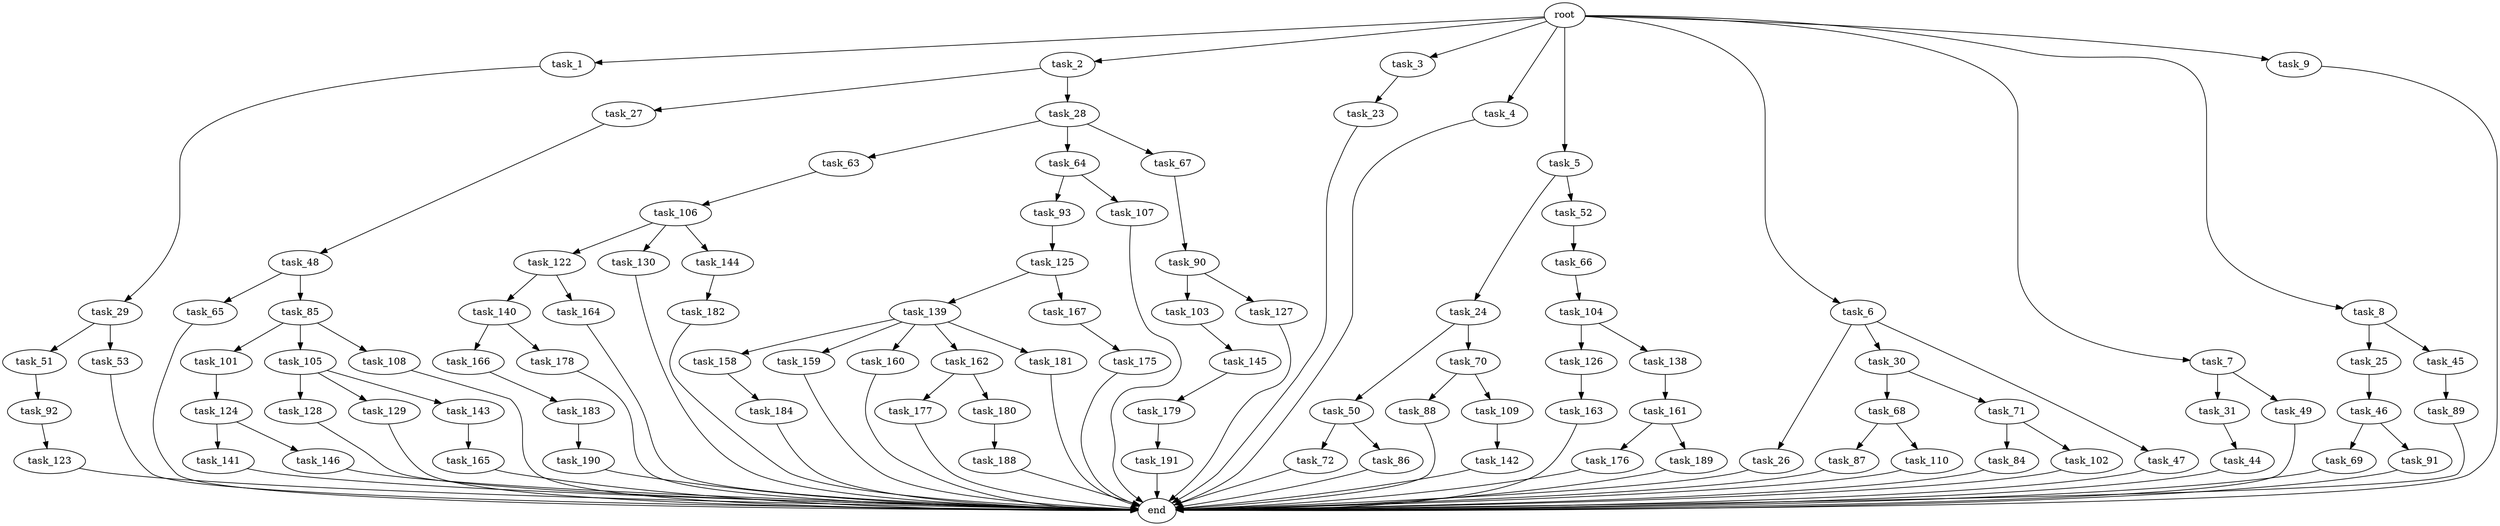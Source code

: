 digraph G {
  root [size="0.000000"];
  task_1 [size="10.240000"];
  task_2 [size="10.240000"];
  task_3 [size="10.240000"];
  task_4 [size="10.240000"];
  task_5 [size="10.240000"];
  task_6 [size="10.240000"];
  task_7 [size="10.240000"];
  task_8 [size="10.240000"];
  task_9 [size="10.240000"];
  task_23 [size="343597383.680000"];
  task_24 [size="5497558138.880000"];
  task_25 [size="773094113.280000"];
  task_26 [size="1374389534.720000"];
  task_27 [size="5497558138.880000"];
  task_28 [size="5497558138.880000"];
  task_29 [size="8589934592.000000"];
  task_30 [size="1374389534.720000"];
  task_31 [size="4209067950.080000"];
  task_44 [size="2147483648.000000"];
  task_45 [size="773094113.280000"];
  task_46 [size="343597383.680000"];
  task_47 [size="1374389534.720000"];
  task_48 [size="3092376453.120000"];
  task_49 [size="4209067950.080000"];
  task_50 [size="343597383.680000"];
  task_51 [size="1374389534.720000"];
  task_52 [size="5497558138.880000"];
  task_53 [size="1374389534.720000"];
  task_63 [size="343597383.680000"];
  task_64 [size="343597383.680000"];
  task_65 [size="4209067950.080000"];
  task_66 [size="5497558138.880000"];
  task_67 [size="343597383.680000"];
  task_68 [size="2147483648.000000"];
  task_69 [size="4209067950.080000"];
  task_70 [size="343597383.680000"];
  task_71 [size="2147483648.000000"];
  task_72 [size="773094113.280000"];
  task_84 [size="4209067950.080000"];
  task_85 [size="4209067950.080000"];
  task_86 [size="773094113.280000"];
  task_87 [size="4209067950.080000"];
  task_88 [size="2147483648.000000"];
  task_89 [size="2147483648.000000"];
  task_90 [size="4209067950.080000"];
  task_91 [size="4209067950.080000"];
  task_92 [size="1374389534.720000"];
  task_93 [size="8589934592.000000"];
  task_101 [size="1374389534.720000"];
  task_102 [size="4209067950.080000"];
  task_103 [size="1374389534.720000"];
  task_104 [size="3092376453.120000"];
  task_105 [size="1374389534.720000"];
  task_106 [size="6957847019.520000"];
  task_107 [size="8589934592.000000"];
  task_108 [size="1374389534.720000"];
  task_109 [size="2147483648.000000"];
  task_110 [size="4209067950.080000"];
  task_122 [size="773094113.280000"];
  task_123 [size="8589934592.000000"];
  task_124 [size="343597383.680000"];
  task_125 [size="3092376453.120000"];
  task_126 [size="8589934592.000000"];
  task_127 [size="1374389534.720000"];
  task_128 [size="5497558138.880000"];
  task_129 [size="5497558138.880000"];
  task_130 [size="773094113.280000"];
  task_138 [size="8589934592.000000"];
  task_139 [size="5497558138.880000"];
  task_140 [size="3092376453.120000"];
  task_141 [size="4209067950.080000"];
  task_142 [size="1374389534.720000"];
  task_143 [size="5497558138.880000"];
  task_144 [size="773094113.280000"];
  task_145 [size="4209067950.080000"];
  task_146 [size="4209067950.080000"];
  task_158 [size="1374389534.720000"];
  task_159 [size="1374389534.720000"];
  task_160 [size="1374389534.720000"];
  task_161 [size="1374389534.720000"];
  task_162 [size="1374389534.720000"];
  task_163 [size="8589934592.000000"];
  task_164 [size="3092376453.120000"];
  task_165 [size="5497558138.880000"];
  task_166 [size="8589934592.000000"];
  task_167 [size="5497558138.880000"];
  task_175 [size="8589934592.000000"];
  task_176 [size="6957847019.520000"];
  task_177 [size="773094113.280000"];
  task_178 [size="8589934592.000000"];
  task_179 [size="2147483648.000000"];
  task_180 [size="773094113.280000"];
  task_181 [size="1374389534.720000"];
  task_182 [size="343597383.680000"];
  task_183 [size="3092376453.120000"];
  task_184 [size="2147483648.000000"];
  task_188 [size="2147483648.000000"];
  task_189 [size="6957847019.520000"];
  task_190 [size="3092376453.120000"];
  task_191 [size="3092376453.120000"];
  end [size="0.000000"];

  root -> task_1 [size="1.000000"];
  root -> task_2 [size="1.000000"];
  root -> task_3 [size="1.000000"];
  root -> task_4 [size="1.000000"];
  root -> task_5 [size="1.000000"];
  root -> task_6 [size="1.000000"];
  root -> task_7 [size="1.000000"];
  root -> task_8 [size="1.000000"];
  root -> task_9 [size="1.000000"];
  task_1 -> task_29 [size="838860800.000000"];
  task_2 -> task_27 [size="536870912.000000"];
  task_2 -> task_28 [size="536870912.000000"];
  task_3 -> task_23 [size="33554432.000000"];
  task_4 -> end [size="1.000000"];
  task_5 -> task_24 [size="536870912.000000"];
  task_5 -> task_52 [size="536870912.000000"];
  task_6 -> task_26 [size="134217728.000000"];
  task_6 -> task_30 [size="134217728.000000"];
  task_6 -> task_47 [size="134217728.000000"];
  task_7 -> task_31 [size="411041792.000000"];
  task_7 -> task_49 [size="411041792.000000"];
  task_8 -> task_25 [size="75497472.000000"];
  task_8 -> task_45 [size="75497472.000000"];
  task_9 -> end [size="1.000000"];
  task_23 -> end [size="1.000000"];
  task_24 -> task_50 [size="33554432.000000"];
  task_24 -> task_70 [size="33554432.000000"];
  task_25 -> task_46 [size="33554432.000000"];
  task_26 -> end [size="1.000000"];
  task_27 -> task_48 [size="301989888.000000"];
  task_28 -> task_63 [size="33554432.000000"];
  task_28 -> task_64 [size="33554432.000000"];
  task_28 -> task_67 [size="33554432.000000"];
  task_29 -> task_51 [size="134217728.000000"];
  task_29 -> task_53 [size="134217728.000000"];
  task_30 -> task_68 [size="209715200.000000"];
  task_30 -> task_71 [size="209715200.000000"];
  task_31 -> task_44 [size="209715200.000000"];
  task_44 -> end [size="1.000000"];
  task_45 -> task_89 [size="209715200.000000"];
  task_46 -> task_69 [size="411041792.000000"];
  task_46 -> task_91 [size="411041792.000000"];
  task_47 -> end [size="1.000000"];
  task_48 -> task_65 [size="411041792.000000"];
  task_48 -> task_85 [size="411041792.000000"];
  task_49 -> end [size="1.000000"];
  task_50 -> task_72 [size="75497472.000000"];
  task_50 -> task_86 [size="75497472.000000"];
  task_51 -> task_92 [size="134217728.000000"];
  task_52 -> task_66 [size="536870912.000000"];
  task_53 -> end [size="1.000000"];
  task_63 -> task_106 [size="679477248.000000"];
  task_64 -> task_93 [size="838860800.000000"];
  task_64 -> task_107 [size="838860800.000000"];
  task_65 -> end [size="1.000000"];
  task_66 -> task_104 [size="301989888.000000"];
  task_67 -> task_90 [size="411041792.000000"];
  task_68 -> task_87 [size="411041792.000000"];
  task_68 -> task_110 [size="411041792.000000"];
  task_69 -> end [size="1.000000"];
  task_70 -> task_88 [size="209715200.000000"];
  task_70 -> task_109 [size="209715200.000000"];
  task_71 -> task_84 [size="411041792.000000"];
  task_71 -> task_102 [size="411041792.000000"];
  task_72 -> end [size="1.000000"];
  task_84 -> end [size="1.000000"];
  task_85 -> task_101 [size="134217728.000000"];
  task_85 -> task_105 [size="134217728.000000"];
  task_85 -> task_108 [size="134217728.000000"];
  task_86 -> end [size="1.000000"];
  task_87 -> end [size="1.000000"];
  task_88 -> end [size="1.000000"];
  task_89 -> end [size="1.000000"];
  task_90 -> task_103 [size="134217728.000000"];
  task_90 -> task_127 [size="134217728.000000"];
  task_91 -> end [size="1.000000"];
  task_92 -> task_123 [size="838860800.000000"];
  task_93 -> task_125 [size="301989888.000000"];
  task_101 -> task_124 [size="33554432.000000"];
  task_102 -> end [size="1.000000"];
  task_103 -> task_145 [size="411041792.000000"];
  task_104 -> task_126 [size="838860800.000000"];
  task_104 -> task_138 [size="838860800.000000"];
  task_105 -> task_128 [size="536870912.000000"];
  task_105 -> task_129 [size="536870912.000000"];
  task_105 -> task_143 [size="536870912.000000"];
  task_106 -> task_122 [size="75497472.000000"];
  task_106 -> task_130 [size="75497472.000000"];
  task_106 -> task_144 [size="75497472.000000"];
  task_107 -> end [size="1.000000"];
  task_108 -> end [size="1.000000"];
  task_109 -> task_142 [size="134217728.000000"];
  task_110 -> end [size="1.000000"];
  task_122 -> task_140 [size="301989888.000000"];
  task_122 -> task_164 [size="301989888.000000"];
  task_123 -> end [size="1.000000"];
  task_124 -> task_141 [size="411041792.000000"];
  task_124 -> task_146 [size="411041792.000000"];
  task_125 -> task_139 [size="536870912.000000"];
  task_125 -> task_167 [size="536870912.000000"];
  task_126 -> task_163 [size="838860800.000000"];
  task_127 -> end [size="1.000000"];
  task_128 -> end [size="1.000000"];
  task_129 -> end [size="1.000000"];
  task_130 -> end [size="1.000000"];
  task_138 -> task_161 [size="134217728.000000"];
  task_139 -> task_158 [size="134217728.000000"];
  task_139 -> task_159 [size="134217728.000000"];
  task_139 -> task_160 [size="134217728.000000"];
  task_139 -> task_162 [size="134217728.000000"];
  task_139 -> task_181 [size="134217728.000000"];
  task_140 -> task_166 [size="838860800.000000"];
  task_140 -> task_178 [size="838860800.000000"];
  task_141 -> end [size="1.000000"];
  task_142 -> end [size="1.000000"];
  task_143 -> task_165 [size="536870912.000000"];
  task_144 -> task_182 [size="33554432.000000"];
  task_145 -> task_179 [size="209715200.000000"];
  task_146 -> end [size="1.000000"];
  task_158 -> task_184 [size="209715200.000000"];
  task_159 -> end [size="1.000000"];
  task_160 -> end [size="1.000000"];
  task_161 -> task_176 [size="679477248.000000"];
  task_161 -> task_189 [size="679477248.000000"];
  task_162 -> task_177 [size="75497472.000000"];
  task_162 -> task_180 [size="75497472.000000"];
  task_163 -> end [size="1.000000"];
  task_164 -> end [size="1.000000"];
  task_165 -> end [size="1.000000"];
  task_166 -> task_183 [size="301989888.000000"];
  task_167 -> task_175 [size="838860800.000000"];
  task_175 -> end [size="1.000000"];
  task_176 -> end [size="1.000000"];
  task_177 -> end [size="1.000000"];
  task_178 -> end [size="1.000000"];
  task_179 -> task_191 [size="301989888.000000"];
  task_180 -> task_188 [size="209715200.000000"];
  task_181 -> end [size="1.000000"];
  task_182 -> end [size="1.000000"];
  task_183 -> task_190 [size="301989888.000000"];
  task_184 -> end [size="1.000000"];
  task_188 -> end [size="1.000000"];
  task_189 -> end [size="1.000000"];
  task_190 -> end [size="1.000000"];
  task_191 -> end [size="1.000000"];
}
